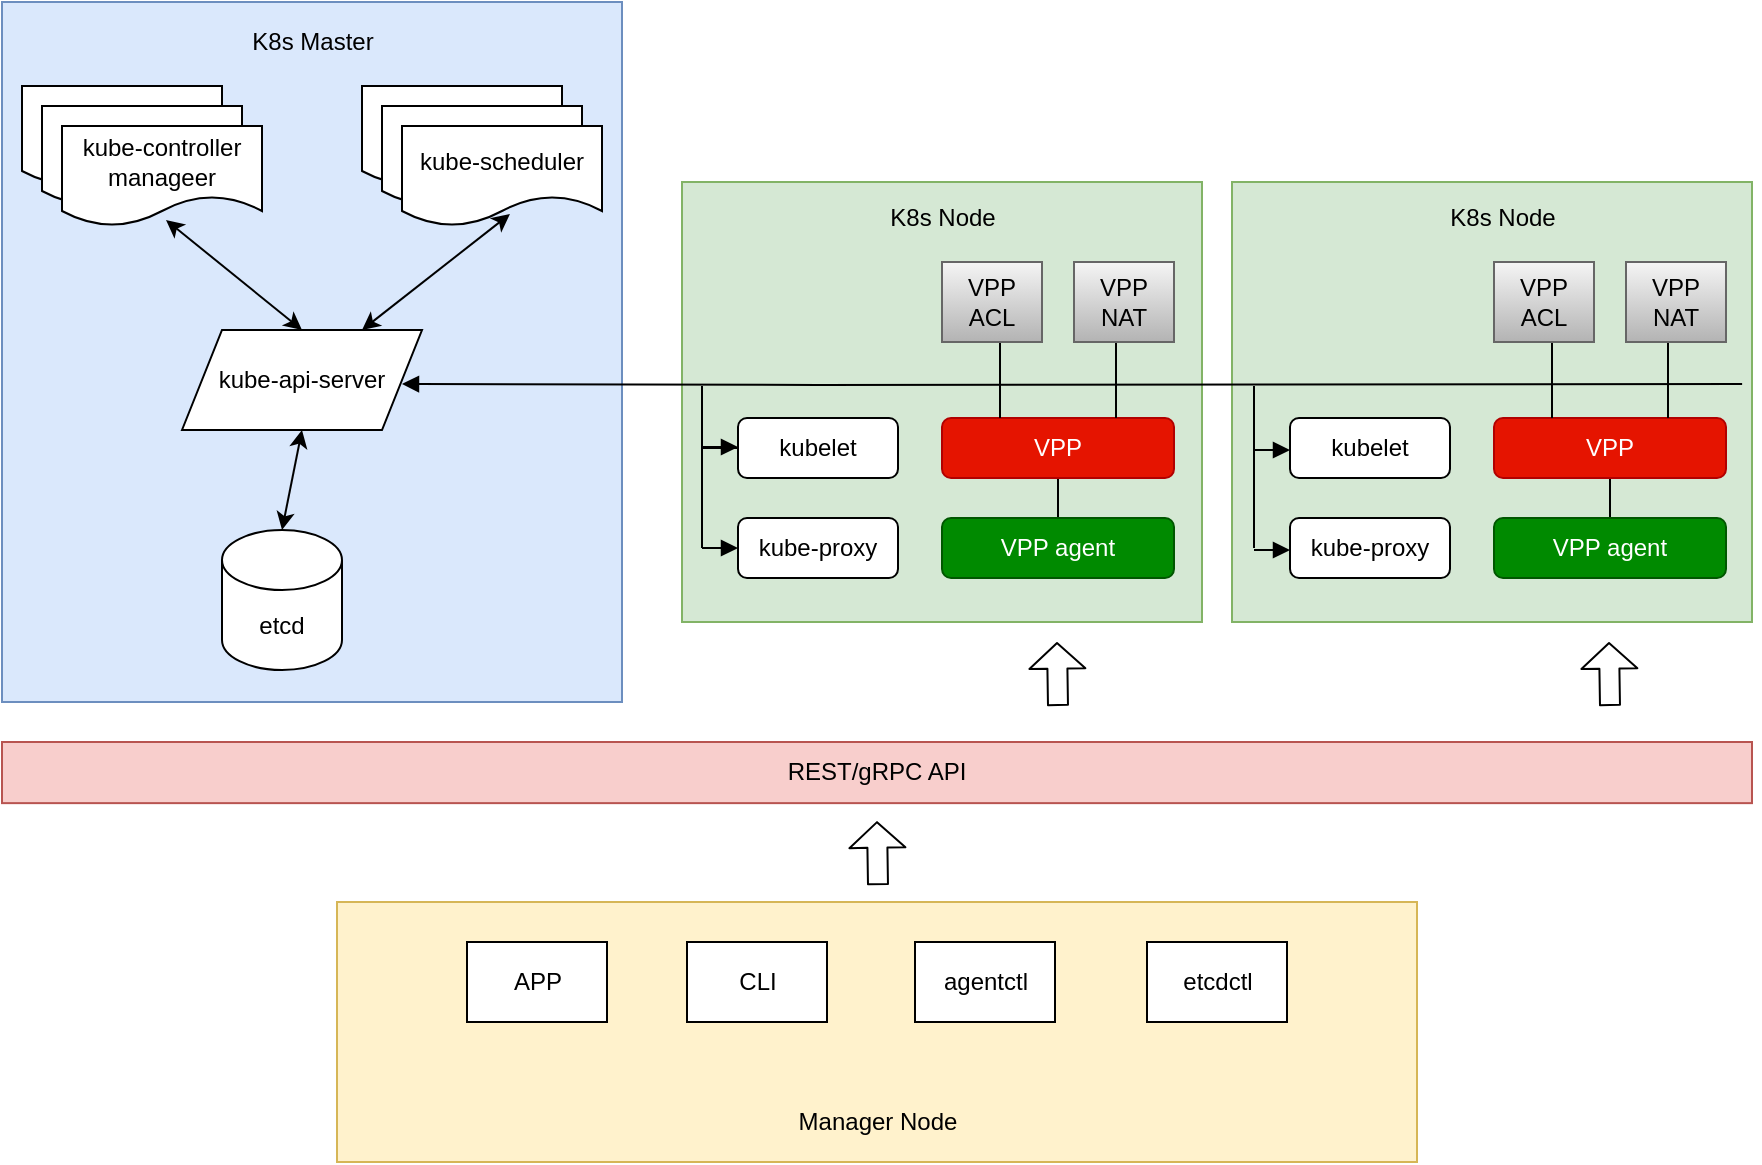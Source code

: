 <mxfile version="13.6.9" type="github"><diagram id="yJWN9Eb6_AGESpPUNGLM" name="Page-1"><mxGraphModel dx="2246" dy="1917" grid="1" gridSize="10" guides="1" tooltips="1" connect="1" arrows="1" fold="1" page="1" pageScale="1" pageWidth="827" pageHeight="1169" math="0" shadow="0"><root><mxCell id="0"/><mxCell id="1" parent="0"/><mxCell id="i5KzK26PEG3w1kohvTo_-71" value="" style="rounded=0;whiteSpace=wrap;html=1;fillColor=#fff2cc;strokeColor=#d6b656;" parent="1" vertex="1"><mxGeometry x="137.5" y="390" width="540" height="130" as="geometry"/></mxCell><mxCell id="i5KzK26PEG3w1kohvTo_-64" value="" style="rounded=0;whiteSpace=wrap;html=1;fillColor=#d5e8d4;strokeColor=#82b366;" parent="1" vertex="1"><mxGeometry x="585" y="30" width="260" height="220" as="geometry"/></mxCell><mxCell id="i5KzK26PEG3w1kohvTo_-65" value="K8s Node" style="text;html=1;strokeColor=none;fillColor=none;align=center;verticalAlign=middle;whiteSpace=wrap;rounded=0;dashed=1;" parent="1" vertex="1"><mxGeometry x="687.5" y="38" width="65" height="20" as="geometry"/></mxCell><mxCell id="i5KzK26PEG3w1kohvTo_-58" value="" style="rounded=0;whiteSpace=wrap;html=1;fillColor=#d5e8d4;strokeColor=#82b366;" parent="1" vertex="1"><mxGeometry x="310" y="30" width="260" height="220" as="geometry"/></mxCell><mxCell id="i5KzK26PEG3w1kohvTo_-46" value="" style="rounded=0;whiteSpace=wrap;html=1;fillColor=#dae8fc;strokeColor=#6c8ebf;" parent="1" vertex="1"><mxGeometry x="-30" y="-60" width="310" height="350" as="geometry"/></mxCell><mxCell id="i5KzK26PEG3w1kohvTo_-44" style="edgeStyle=orthogonalEdgeStyle;rounded=0;orthogonalLoop=1;jettySize=auto;html=1;exitX=0;exitY=0.5;exitDx=0;exitDy=0;endArrow=none;endFill=0;startArrow=block;startFill=1;" parent="1" source="i5KzK26PEG3w1kohvTo_-1" edge="1"><mxGeometry relative="1" as="geometry"><mxPoint x="320" y="213" as="targetPoint"/></mxGeometry></mxCell><mxCell id="i5KzK26PEG3w1kohvTo_-1" value="kube-proxy" style="rounded=1;whiteSpace=wrap;html=1;" parent="1" vertex="1"><mxGeometry x="338" y="198" width="80" height="30" as="geometry"/></mxCell><mxCell id="i5KzK26PEG3w1kohvTo_-45" style="edgeStyle=orthogonalEdgeStyle;rounded=0;orthogonalLoop=1;jettySize=auto;html=1;exitX=0;exitY=0.5;exitDx=0;exitDy=0;endArrow=none;endFill=0;" parent="1" source="i5KzK26PEG3w1kohvTo_-2" edge="1"><mxGeometry relative="1" as="geometry"><mxPoint x="320" y="163" as="targetPoint"/></mxGeometry></mxCell><mxCell id="i5KzK26PEG3w1kohvTo_-2" value="kubelet" style="rounded=1;whiteSpace=wrap;html=1;" parent="1" vertex="1"><mxGeometry x="338" y="148" width="80" height="30" as="geometry"/></mxCell><mxCell id="i5KzK26PEG3w1kohvTo_-66" style="edgeStyle=orthogonalEdgeStyle;rounded=0;orthogonalLoop=1;jettySize=auto;html=1;exitX=0.5;exitY=1;exitDx=0;exitDy=0;entryX=0.5;entryY=0;entryDx=0;entryDy=0;endArrow=none;endFill=0;" parent="1" source="i5KzK26PEG3w1kohvTo_-6" target="i5KzK26PEG3w1kohvTo_-7" edge="1"><mxGeometry relative="1" as="geometry"/></mxCell><mxCell id="i5KzK26PEG3w1kohvTo_-6" value="VPP" style="rounded=1;whiteSpace=wrap;html=1;fillColor=#e51400;strokeColor=#B20000;fontColor=#ffffff;" parent="1" vertex="1"><mxGeometry x="440" y="148" width="116" height="30" as="geometry"/></mxCell><mxCell id="i5KzK26PEG3w1kohvTo_-7" value="VPP agent" style="rounded=1;whiteSpace=wrap;html=1;fillColor=#008a00;strokeColor=#005700;fontColor=#ffffff;" parent="1" vertex="1"><mxGeometry x="440" y="198" width="116" height="30" as="geometry"/></mxCell><mxCell id="i5KzK26PEG3w1kohvTo_-59" style="edgeStyle=orthogonalEdgeStyle;rounded=0;orthogonalLoop=1;jettySize=auto;html=1;exitX=0.5;exitY=1;exitDx=0;exitDy=0;entryX=0.25;entryY=0;entryDx=0;entryDy=0;endArrow=none;endFill=0;" parent="1" source="i5KzK26PEG3w1kohvTo_-8" target="i5KzK26PEG3w1kohvTo_-6" edge="1"><mxGeometry relative="1" as="geometry"/></mxCell><mxCell id="i5KzK26PEG3w1kohvTo_-8" value="VPP&lt;br&gt;ACL" style="rounded=0;whiteSpace=wrap;html=1;" parent="1" vertex="1"><mxGeometry x="440" y="70" width="50" height="40" as="geometry"/></mxCell><mxCell id="i5KzK26PEG3w1kohvTo_-60" style="edgeStyle=orthogonalEdgeStyle;rounded=0;orthogonalLoop=1;jettySize=auto;html=1;exitX=0.5;exitY=1;exitDx=0;exitDy=0;entryX=0.75;entryY=0;entryDx=0;entryDy=0;endArrow=none;endFill=0;" parent="1" source="i5KzK26PEG3w1kohvTo_-9" target="i5KzK26PEG3w1kohvTo_-6" edge="1"><mxGeometry relative="1" as="geometry"/></mxCell><mxCell id="i5KzK26PEG3w1kohvTo_-9" value="VPP&lt;br&gt;NAT" style="rounded=0;whiteSpace=wrap;html=1;gradientColor=#b3b3b3;fillColor=#f5f5f5;strokeColor=#666666;" parent="1" vertex="1"><mxGeometry x="506" y="70" width="50" height="40" as="geometry"/></mxCell><mxCell id="i5KzK26PEG3w1kohvTo_-47" style="edgeStyle=orthogonalEdgeStyle;rounded=0;orthogonalLoop=1;jettySize=auto;html=1;exitX=1;exitY=0.5;exitDx=0;exitDy=0;endArrow=none;endFill=0;entryX=0.981;entryY=0.459;entryDx=0;entryDy=0;entryPerimeter=0;strokeWidth=1;startArrow=block;startFill=1;" parent="1" target="i5KzK26PEG3w1kohvTo_-64" edge="1"><mxGeometry relative="1" as="geometry"><mxPoint x="830" y="131" as="targetPoint"/><mxPoint x="170" y="131" as="sourcePoint"/></mxGeometry></mxCell><mxCell id="i5KzK26PEG3w1kohvTo_-13" value="kube-api-server" style="shape=parallelogram;perimeter=parallelogramPerimeter;whiteSpace=wrap;html=1;fixedSize=1;" parent="1" vertex="1"><mxGeometry x="60" y="104" width="120" height="50" as="geometry"/></mxCell><mxCell id="i5KzK26PEG3w1kohvTo_-14" value="" style="shape=document;whiteSpace=wrap;html=1;boundedLbl=1;" parent="1" vertex="1"><mxGeometry x="-20" y="-18" width="100" height="50" as="geometry"/></mxCell><mxCell id="i5KzK26PEG3w1kohvTo_-15" value="" style="shape=document;whiteSpace=wrap;html=1;boundedLbl=1;" parent="1" vertex="1"><mxGeometry x="-10" y="-8" width="100" height="50" as="geometry"/></mxCell><mxCell id="i5KzK26PEG3w1kohvTo_-17" value="&lt;span style=&quot;font-family: &amp;#34;helvetica&amp;#34; , &amp;#34;segoe ui emoji&amp;#34; , &amp;#34;segoe ui symbol&amp;#34; , &amp;#34;symbola&amp;#34; , &amp;#34;emojisymbols&amp;#34;&quot;&gt;kube-controller manageer&lt;/span&gt;" style="shape=document;whiteSpace=wrap;html=1;boundedLbl=1;" parent="1" vertex="1"><mxGeometry y="2" width="100" height="50" as="geometry"/></mxCell><mxCell id="i5KzK26PEG3w1kohvTo_-18" value="" style="shape=document;whiteSpace=wrap;html=1;boundedLbl=1;" parent="1" vertex="1"><mxGeometry x="150" y="-18" width="100" height="50" as="geometry"/></mxCell><mxCell id="i5KzK26PEG3w1kohvTo_-19" value="" style="shape=document;whiteSpace=wrap;html=1;boundedLbl=1;" parent="1" vertex="1"><mxGeometry x="160" y="-8" width="100" height="50" as="geometry"/></mxCell><mxCell id="i5KzK26PEG3w1kohvTo_-20" value="&lt;span style=&quot;font-family: &amp;#34;helvetica&amp;#34; , &amp;#34;segoe ui emoji&amp;#34; , &amp;#34;segoe ui symbol&amp;#34; , &amp;#34;symbola&amp;#34; , &amp;#34;emojisymbols&amp;#34;&quot;&gt;kube-scheduler&lt;/span&gt;" style="shape=document;whiteSpace=wrap;html=1;boundedLbl=1;" parent="1" vertex="1"><mxGeometry x="170" y="2" width="100" height="50" as="geometry"/></mxCell><mxCell id="i5KzK26PEG3w1kohvTo_-21" value="etcd" style="shape=cylinder3;whiteSpace=wrap;html=1;boundedLbl=1;backgroundOutline=1;size=15;" parent="1" vertex="1"><mxGeometry x="80" y="204" width="60" height="70" as="geometry"/></mxCell><mxCell id="i5KzK26PEG3w1kohvTo_-22" value="kube-proxy" style="rounded=1;whiteSpace=wrap;html=1;" parent="1" vertex="1"><mxGeometry x="614" y="198" width="80" height="30" as="geometry"/></mxCell><mxCell id="i5KzK26PEG3w1kohvTo_-23" value="kubelet" style="rounded=1;whiteSpace=wrap;html=1;" parent="1" vertex="1"><mxGeometry x="614" y="148" width="80" height="30" as="geometry"/></mxCell><mxCell id="i5KzK26PEG3w1kohvTo_-67" style="edgeStyle=orthogonalEdgeStyle;rounded=0;orthogonalLoop=1;jettySize=auto;html=1;exitX=0.5;exitY=1;exitDx=0;exitDy=0;entryX=0.5;entryY=0;entryDx=0;entryDy=0;endArrow=none;endFill=0;" parent="1" source="i5KzK26PEG3w1kohvTo_-24" target="i5KzK26PEG3w1kohvTo_-25" edge="1"><mxGeometry relative="1" as="geometry"/></mxCell><mxCell id="i5KzK26PEG3w1kohvTo_-24" value="VPP" style="rounded=1;whiteSpace=wrap;html=1;fillColor=#e51400;strokeColor=#B20000;fontColor=#ffffff;" parent="1" vertex="1"><mxGeometry x="716" y="148" width="116" height="30" as="geometry"/></mxCell><mxCell id="i5KzK26PEG3w1kohvTo_-25" value="VPP agent" style="rounded=1;whiteSpace=wrap;html=1;fillColor=#008a00;strokeColor=#005700;fontColor=#ffffff;" parent="1" vertex="1"><mxGeometry x="716" y="198" width="116" height="30" as="geometry"/></mxCell><mxCell id="i5KzK26PEG3w1kohvTo_-61" style="edgeStyle=orthogonalEdgeStyle;rounded=0;orthogonalLoop=1;jettySize=auto;html=1;exitX=0.5;exitY=1;exitDx=0;exitDy=0;entryX=0.25;entryY=0;entryDx=0;entryDy=0;endArrow=none;endFill=0;" parent="1" source="i5KzK26PEG3w1kohvTo_-26" target="i5KzK26PEG3w1kohvTo_-24" edge="1"><mxGeometry relative="1" as="geometry"/></mxCell><mxCell id="i5KzK26PEG3w1kohvTo_-26" value="VPP&lt;br&gt;ACL" style="rounded=0;whiteSpace=wrap;html=1;fillColor=#f5f5f5;strokeColor=#666666;gradientColor=#b3b3b3;" parent="1" vertex="1"><mxGeometry x="716" y="70" width="50" height="40" as="geometry"/></mxCell><mxCell id="i5KzK26PEG3w1kohvTo_-62" style="edgeStyle=orthogonalEdgeStyle;rounded=0;orthogonalLoop=1;jettySize=auto;html=1;exitX=0.5;exitY=1;exitDx=0;exitDy=0;entryX=0.75;entryY=0;entryDx=0;entryDy=0;endArrow=none;endFill=0;" parent="1" source="i5KzK26PEG3w1kohvTo_-27" target="i5KzK26PEG3w1kohvTo_-24" edge="1"><mxGeometry relative="1" as="geometry"/></mxCell><mxCell id="i5KzK26PEG3w1kohvTo_-27" value="VPP&lt;br&gt;NAT" style="rounded=0;whiteSpace=wrap;html=1;fillColor=#f5f5f5;strokeColor=#666666;gradientColor=#b3b3b3;" parent="1" vertex="1"><mxGeometry x="782" y="70" width="50" height="40" as="geometry"/></mxCell><mxCell id="i5KzK26PEG3w1kohvTo_-34" value="REST/gRPC API" style="rounded=0;whiteSpace=wrap;html=1;fillColor=#f8cecc;strokeColor=#b85450;" parent="1" vertex="1"><mxGeometry x="-30" y="310" width="875" height="30.57" as="geometry"/></mxCell><mxCell id="i5KzK26PEG3w1kohvTo_-35" value="APP" style="rounded=0;whiteSpace=wrap;html=1;" parent="1" vertex="1"><mxGeometry x="202.5" y="410" width="70" height="40" as="geometry"/></mxCell><mxCell id="i5KzK26PEG3w1kohvTo_-36" value="CLI" style="rounded=0;whiteSpace=wrap;html=1;" parent="1" vertex="1"><mxGeometry x="312.5" y="410" width="70" height="40" as="geometry"/></mxCell><mxCell id="i5KzK26PEG3w1kohvTo_-37" value="agentctl" style="rounded=0;whiteSpace=wrap;html=1;" parent="1" vertex="1"><mxGeometry x="426.5" y="410" width="70" height="40" as="geometry"/></mxCell><mxCell id="i5KzK26PEG3w1kohvTo_-38" value="etcdctl" style="rounded=0;whiteSpace=wrap;html=1;" parent="1" vertex="1"><mxGeometry x="542.5" y="410" width="70" height="40" as="geometry"/></mxCell><mxCell id="i5KzK26PEG3w1kohvTo_-43" value="" style="endArrow=none;html=1;endFill=0;" parent="1" edge="1"><mxGeometry width="50" height="50" relative="1" as="geometry"><mxPoint x="320" y="132" as="sourcePoint"/><mxPoint x="320" y="213" as="targetPoint"/></mxGeometry></mxCell><mxCell id="i5KzK26PEG3w1kohvTo_-48" style="edgeStyle=orthogonalEdgeStyle;rounded=0;orthogonalLoop=1;jettySize=auto;html=1;exitX=0;exitY=0.5;exitDx=0;exitDy=0;endArrow=none;endFill=0;startArrow=block;startFill=1;" parent="1" edge="1"><mxGeometry relative="1" as="geometry"><mxPoint x="596" y="214" as="targetPoint"/><mxPoint x="614" y="214" as="sourcePoint"/></mxGeometry></mxCell><mxCell id="i5KzK26PEG3w1kohvTo_-49" style="edgeStyle=orthogonalEdgeStyle;rounded=0;orthogonalLoop=1;jettySize=auto;html=1;exitX=0;exitY=0.5;exitDx=0;exitDy=0;endArrow=none;endFill=0;startArrow=block;startFill=1;" parent="1" edge="1"><mxGeometry relative="1" as="geometry"><mxPoint x="596" y="164" as="targetPoint"/><mxPoint x="614" y="164" as="sourcePoint"/></mxGeometry></mxCell><mxCell id="i5KzK26PEG3w1kohvTo_-50" value="" style="endArrow=none;html=1;endFill=0;" parent="1" edge="1"><mxGeometry width="50" height="50" relative="1" as="geometry"><mxPoint x="596" y="132" as="sourcePoint"/><mxPoint x="596" y="213" as="targetPoint"/></mxGeometry></mxCell><mxCell id="i5KzK26PEG3w1kohvTo_-51" value="K8s Master" style="text;html=1;strokeColor=none;fillColor=none;align=center;verticalAlign=middle;whiteSpace=wrap;rounded=0;dashed=1;" parent="1" vertex="1"><mxGeometry x="92.5" y="-50" width="65" height="20" as="geometry"/></mxCell><mxCell id="i5KzK26PEG3w1kohvTo_-53" value="" style="endArrow=classic;startArrow=classic;html=1;entryX=0.5;entryY=0;entryDx=0;entryDy=0;exitX=0.52;exitY=0.94;exitDx=0;exitDy=0;exitPerimeter=0;" parent="1" source="i5KzK26PEG3w1kohvTo_-17" target="i5KzK26PEG3w1kohvTo_-13" edge="1"><mxGeometry width="50" height="50" relative="1" as="geometry"><mxPoint x="40" y="100" as="sourcePoint"/><mxPoint x="90" y="50" as="targetPoint"/></mxGeometry></mxCell><mxCell id="i5KzK26PEG3w1kohvTo_-54" value="" style="endArrow=classic;startArrow=classic;html=1;entryX=0.75;entryY=0;entryDx=0;entryDy=0;exitX=0.54;exitY=0.88;exitDx=0;exitDy=0;exitPerimeter=0;" parent="1" source="i5KzK26PEG3w1kohvTo_-20" target="i5KzK26PEG3w1kohvTo_-13" edge="1"><mxGeometry width="50" height="50" relative="1" as="geometry"><mxPoint x="62" y="59" as="sourcePoint"/><mxPoint x="100" y="114" as="targetPoint"/></mxGeometry></mxCell><mxCell id="i5KzK26PEG3w1kohvTo_-55" value="" style="endArrow=classic;startArrow=classic;html=1;entryX=0.5;entryY=0;entryDx=0;entryDy=0;entryPerimeter=0;exitX=0.5;exitY=1;exitDx=0;exitDy=0;" parent="1" source="i5KzK26PEG3w1kohvTo_-13" target="i5KzK26PEG3w1kohvTo_-21" edge="1"><mxGeometry width="50" height="50" relative="1" as="geometry"><mxPoint x="20" y="210" as="sourcePoint"/><mxPoint x="70" y="160" as="targetPoint"/></mxGeometry></mxCell><mxCell id="i5KzK26PEG3w1kohvTo_-63" value="K8s Node" style="text;html=1;strokeColor=none;fillColor=none;align=center;verticalAlign=middle;whiteSpace=wrap;rounded=0;dashed=1;" parent="1" vertex="1"><mxGeometry x="407.5" y="38" width="65" height="20" as="geometry"/></mxCell><mxCell id="i5KzK26PEG3w1kohvTo_-69" value="" style="shape=flexArrow;endArrow=classic;html=1;strokeWidth=1;endWidth=17;endSize=3.93;" parent="1" edge="1"><mxGeometry width="50" height="50" relative="1" as="geometry"><mxPoint x="498" y="292" as="sourcePoint"/><mxPoint x="497.5" y="260" as="targetPoint"/></mxGeometry></mxCell><mxCell id="i5KzK26PEG3w1kohvTo_-70" value="" style="shape=flexArrow;endArrow=classic;html=1;strokeWidth=1;endWidth=17;endSize=3.93;" parent="1" edge="1"><mxGeometry width="50" height="50" relative="1" as="geometry"><mxPoint x="774" y="292" as="sourcePoint"/><mxPoint x="773.5" y="260" as="targetPoint"/></mxGeometry></mxCell><mxCell id="i5KzK26PEG3w1kohvTo_-72" value="Manager Node" style="text;html=1;strokeColor=none;fillColor=none;align=center;verticalAlign=middle;whiteSpace=wrap;rounded=0;dashed=1;" parent="1" vertex="1"><mxGeometry x="362.5" y="490" width="90" height="20" as="geometry"/></mxCell><mxCell id="i5KzK26PEG3w1kohvTo_-73" value="" style="shape=flexArrow;endArrow=classic;html=1;strokeWidth=1;endWidth=17;endSize=3.93;" parent="1" edge="1"><mxGeometry width="50" height="50" relative="1" as="geometry"><mxPoint x="408" y="381.57" as="sourcePoint"/><mxPoint x="407.5" y="349.57" as="targetPoint"/></mxGeometry></mxCell><mxCell id="i5KzK26PEG3w1kohvTo_-74" value="VPP&lt;br&gt;ACL" style="rounded=0;whiteSpace=wrap;html=1;fillColor=#f5f5f5;strokeColor=#666666;gradientColor=#b3b3b3;" parent="1" vertex="1"><mxGeometry x="440" y="70" width="50" height="40" as="geometry"/></mxCell><mxCell id="i5KzK26PEG3w1kohvTo_-75" style="edgeStyle=orthogonalEdgeStyle;rounded=0;orthogonalLoop=1;jettySize=auto;html=1;exitX=0;exitY=0.5;exitDx=0;exitDy=0;endArrow=none;endFill=0;startArrow=block;startFill=1;" parent="1" edge="1"><mxGeometry relative="1" as="geometry"><mxPoint x="320" y="162.5" as="targetPoint"/><mxPoint x="338" y="162.5" as="sourcePoint"/></mxGeometry></mxCell></root></mxGraphModel></diagram></mxfile>